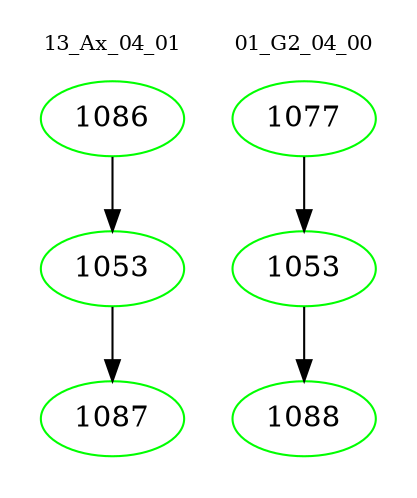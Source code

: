 digraph{
subgraph cluster_0 {
color = white
label = "13_Ax_04_01";
fontsize=10;
T0_1086 [label="1086", color="green"]
T0_1086 -> T0_1053 [color="black"]
T0_1053 [label="1053", color="green"]
T0_1053 -> T0_1087 [color="black"]
T0_1087 [label="1087", color="green"]
}
subgraph cluster_1 {
color = white
label = "01_G2_04_00";
fontsize=10;
T1_1077 [label="1077", color="green"]
T1_1077 -> T1_1053 [color="black"]
T1_1053 [label="1053", color="green"]
T1_1053 -> T1_1088 [color="black"]
T1_1088 [label="1088", color="green"]
}
}
